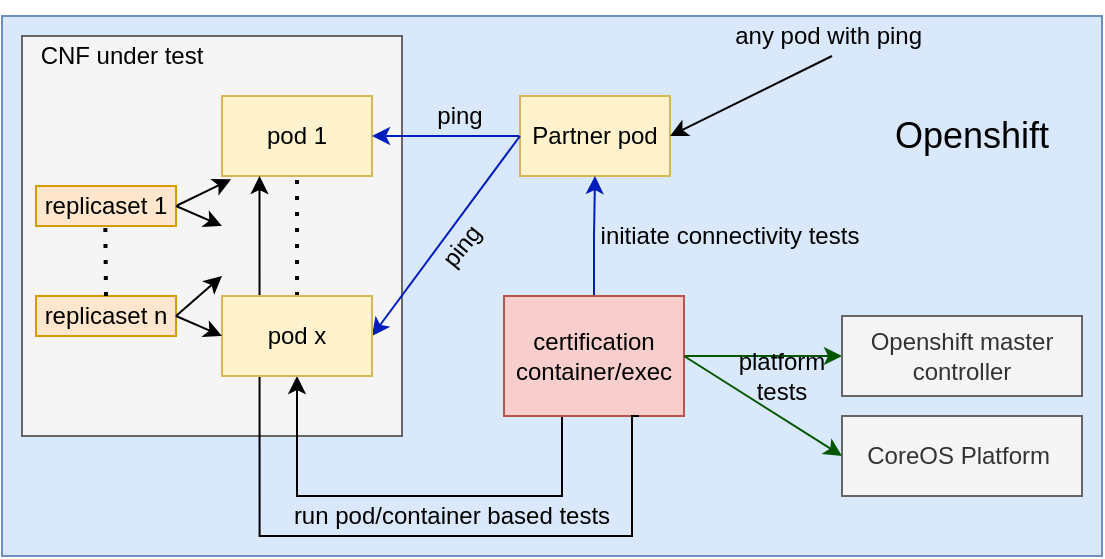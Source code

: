 <mxfile version="14.6.13" type="device"><diagram id="jFMSjIpnFXatA3N6K6Q8" name="Page-1"><mxGraphModel dx="981" dy="559" grid="1" gridSize="10" guides="1" tooltips="1" connect="1" arrows="1" fold="1" page="1" pageScale="1" pageWidth="850" pageHeight="1100" math="0" shadow="0"><root><mxCell id="0"/><mxCell id="1" parent="0"/><mxCell id="Glh_CMaWA9ESUt1G1qD--26" value="" style="rounded=0;whiteSpace=wrap;html=1;fillColor=#dae8fc;strokeColor=#6c8ebf;" vertex="1" parent="1"><mxGeometry x="170" y="220" width="550" height="270" as="geometry"/></mxCell><mxCell id="Glh_CMaWA9ESUt1G1qD--6" value="" style="rounded=0;whiteSpace=wrap;html=1;fillColor=#f5f5f5;strokeColor=#666666;fontColor=#333333;" vertex="1" parent="1"><mxGeometry x="180" y="230" width="190" height="200" as="geometry"/></mxCell><mxCell id="Glh_CMaWA9ESUt1G1qD--2" value="pod 1" style="rounded=0;whiteSpace=wrap;html=1;fillColor=#fff2cc;strokeColor=#d6b656;" vertex="1" parent="1"><mxGeometry x="280" y="260" width="75" height="40" as="geometry"/></mxCell><mxCell id="Glh_CMaWA9ESUt1G1qD--7" value="CNF under test" style="text;html=1;strokeColor=none;fillColor=none;align=center;verticalAlign=middle;whiteSpace=wrap;rounded=0;" vertex="1" parent="1"><mxGeometry x="180" y="230" width="100" height="20" as="geometry"/></mxCell><mxCell id="Glh_CMaWA9ESUt1G1qD--8" value="" style="endArrow=none;dashed=1;html=1;dashPattern=1 3;strokeWidth=2;entryX=0.5;entryY=1;entryDx=0;entryDy=0;" edge="1" parent="1" source="Glh_CMaWA9ESUt1G1qD--4" target="Glh_CMaWA9ESUt1G1qD--2"><mxGeometry width="50" height="50" relative="1" as="geometry"><mxPoint x="400" y="420" as="sourcePoint"/><mxPoint x="450" y="370" as="targetPoint"/></mxGeometry></mxCell><mxCell id="Glh_CMaWA9ESUt1G1qD--11" style="edgeStyle=orthogonalEdgeStyle;rounded=0;orthogonalLoop=1;jettySize=auto;html=1;exitX=0;exitY=0.5;exitDx=0;exitDy=0;entryX=1;entryY=0.5;entryDx=0;entryDy=0;fillColor=#0050ef;strokeColor=#001DBC;" edge="1" parent="1" source="Glh_CMaWA9ESUt1G1qD--9" target="Glh_CMaWA9ESUt1G1qD--2"><mxGeometry relative="1" as="geometry"/></mxCell><mxCell id="Glh_CMaWA9ESUt1G1qD--9" value="Partner pod" style="rounded=0;whiteSpace=wrap;html=1;fillColor=#fff2cc;strokeColor=#d6b656;" vertex="1" parent="1"><mxGeometry x="429" y="260" width="75" height="40" as="geometry"/></mxCell><mxCell id="Glh_CMaWA9ESUt1G1qD--16" style="edgeStyle=orthogonalEdgeStyle;rounded=0;orthogonalLoop=1;jettySize=auto;html=1;exitX=0.5;exitY=0;exitDx=0;exitDy=0;entryX=0.5;entryY=1;entryDx=0;entryDy=0;fillColor=#0050ef;strokeColor=#001DBC;" edge="1" parent="1" source="Glh_CMaWA9ESUt1G1qD--10" target="Glh_CMaWA9ESUt1G1qD--9"><mxGeometry relative="1" as="geometry"/></mxCell><mxCell id="Glh_CMaWA9ESUt1G1qD--19" style="edgeStyle=orthogonalEdgeStyle;rounded=0;orthogonalLoop=1;jettySize=auto;html=1;exitX=0.25;exitY=1;exitDx=0;exitDy=0;entryX=0.5;entryY=1;entryDx=0;entryDy=0;" edge="1" parent="1" source="Glh_CMaWA9ESUt1G1qD--10" target="Glh_CMaWA9ESUt1G1qD--4"><mxGeometry relative="1" as="geometry"><Array as="points"><mxPoint x="450" y="400"/><mxPoint x="450" y="460"/><mxPoint x="318" y="460"/></Array></mxGeometry></mxCell><mxCell id="Glh_CMaWA9ESUt1G1qD--31" style="edgeStyle=none;rounded=0;orthogonalLoop=1;jettySize=auto;html=1;exitX=1;exitY=0.5;exitDx=0;exitDy=0;strokeColor=#005700;fillColor=#008a00;" edge="1" parent="1" source="Glh_CMaWA9ESUt1G1qD--10" target="Glh_CMaWA9ESUt1G1qD--29"><mxGeometry relative="1" as="geometry"/></mxCell><mxCell id="Glh_CMaWA9ESUt1G1qD--10" value="certification container/exec" style="rounded=0;whiteSpace=wrap;html=1;fillColor=#f8cecc;strokeColor=#b85450;" vertex="1" parent="1"><mxGeometry x="421" y="360" width="90" height="60" as="geometry"/></mxCell><mxCell id="Glh_CMaWA9ESUt1G1qD--13" value="" style="endArrow=classic;html=1;exitX=0;exitY=0.5;exitDx=0;exitDy=0;entryX=1;entryY=0.5;entryDx=0;entryDy=0;fillColor=#0050ef;strokeColor=#001DBC;" edge="1" parent="1" source="Glh_CMaWA9ESUt1G1qD--9" target="Glh_CMaWA9ESUt1G1qD--4"><mxGeometry width="50" height="50" relative="1" as="geometry"><mxPoint x="400" y="520" as="sourcePoint"/><mxPoint x="450" y="470" as="targetPoint"/></mxGeometry></mxCell><mxCell id="Glh_CMaWA9ESUt1G1qD--14" value="ping" style="text;html=1;strokeColor=none;fillColor=none;align=center;verticalAlign=middle;whiteSpace=wrap;rounded=0;" vertex="1" parent="1"><mxGeometry x="364" y="260" width="70" height="20" as="geometry"/></mxCell><mxCell id="Glh_CMaWA9ESUt1G1qD--15" value="ping" style="text;html=1;strokeColor=none;fillColor=none;align=center;verticalAlign=middle;whiteSpace=wrap;rounded=0;rotation=309;" vertex="1" parent="1"><mxGeometry x="365" y="325" width="70" height="20" as="geometry"/></mxCell><mxCell id="Glh_CMaWA9ESUt1G1qD--17" value="initiate connectivity tests" style="text;html=1;strokeColor=none;fillColor=none;align=center;verticalAlign=middle;whiteSpace=wrap;rounded=0;" vertex="1" parent="1"><mxGeometry x="459" y="320" width="150" height="20" as="geometry"/></mxCell><mxCell id="Glh_CMaWA9ESUt1G1qD--20" style="edgeStyle=orthogonalEdgeStyle;rounded=0;orthogonalLoop=1;jettySize=auto;html=1;entryX=0.25;entryY=1;entryDx=0;entryDy=0;exitX=0.75;exitY=1;exitDx=0;exitDy=0;" edge="1" parent="1" source="Glh_CMaWA9ESUt1G1qD--10" target="Glh_CMaWA9ESUt1G1qD--2"><mxGeometry relative="1" as="geometry"><mxPoint x="600" y="410" as="sourcePoint"/><mxPoint x="327.5" y="410" as="targetPoint"/><Array as="points"><mxPoint x="485" y="420"/><mxPoint x="485" y="480"/><mxPoint x="299" y="480"/></Array></mxGeometry></mxCell><mxCell id="Glh_CMaWA9ESUt1G1qD--21" value="run pod/container based tests" style="text;html=1;strokeColor=none;fillColor=none;align=center;verticalAlign=middle;whiteSpace=wrap;rounded=0;" vertex="1" parent="1"><mxGeometry x="300" y="460" width="190" height="20" as="geometry"/></mxCell><mxCell id="Glh_CMaWA9ESUt1G1qD--27" value="&lt;font style=&quot;font-size: 18px&quot;&gt;Openshift&lt;/font&gt;" style="text;html=1;strokeColor=none;fillColor=none;align=center;verticalAlign=middle;whiteSpace=wrap;rounded=0;" vertex="1" parent="1"><mxGeometry x="590" y="270" width="130" height="20" as="geometry"/></mxCell><mxCell id="Glh_CMaWA9ESUt1G1qD--29" value="Openshift master controller" style="rounded=0;whiteSpace=wrap;html=1;fillColor=#f5f5f5;strokeColor=#666666;fontColor=#333333;" vertex="1" parent="1"><mxGeometry x="590" y="370" width="120" height="40" as="geometry"/></mxCell><mxCell id="Glh_CMaWA9ESUt1G1qD--30" value="CoreOS Platform&amp;nbsp;" style="rounded=0;whiteSpace=wrap;html=1;fillColor=#f5f5f5;strokeColor=#666666;fontColor=#333333;" vertex="1" parent="1"><mxGeometry x="590" y="420" width="120" height="40" as="geometry"/></mxCell><mxCell id="Glh_CMaWA9ESUt1G1qD--32" style="edgeStyle=none;rounded=0;orthogonalLoop=1;jettySize=auto;html=1;strokeColor=#005700;entryX=0;entryY=0.5;entryDx=0;entryDy=0;fillColor=#008a00;exitX=1;exitY=0.5;exitDx=0;exitDy=0;" edge="1" parent="1" source="Glh_CMaWA9ESUt1G1qD--10" target="Glh_CMaWA9ESUt1G1qD--30"><mxGeometry relative="1" as="geometry"><mxPoint x="500" y="380" as="sourcePoint"/><mxPoint x="600" y="390" as="targetPoint"/></mxGeometry></mxCell><mxCell id="Glh_CMaWA9ESUt1G1qD--33" value="platform tests" style="text;html=1;strokeColor=none;fillColor=none;align=center;verticalAlign=middle;whiteSpace=wrap;rounded=0;" vertex="1" parent="1"><mxGeometry x="540" y="390" width="40" height="20" as="geometry"/></mxCell><mxCell id="Glh_CMaWA9ESUt1G1qD--36" value="any pod with ping&amp;nbsp;" style="text;html=1;strokeColor=none;fillColor=none;align=center;verticalAlign=middle;whiteSpace=wrap;rounded=0;dashed=1;" vertex="1" parent="1"><mxGeometry x="530" y="220" width="110" height="20" as="geometry"/></mxCell><mxCell id="Glh_CMaWA9ESUt1G1qD--38" value="" style="endArrow=classic;html=1;exitX=0.5;exitY=1;exitDx=0;exitDy=0;entryX=1;entryY=0.5;entryDx=0;entryDy=0;" edge="1" parent="1" source="Glh_CMaWA9ESUt1G1qD--36" target="Glh_CMaWA9ESUt1G1qD--9"><mxGeometry width="50" height="50" relative="1" as="geometry"><mxPoint x="400" y="500" as="sourcePoint"/><mxPoint x="450" y="450" as="targetPoint"/></mxGeometry></mxCell><mxCell id="Glh_CMaWA9ESUt1G1qD--39" style="edgeStyle=none;rounded=0;orthogonalLoop=1;jettySize=auto;html=1;exitX=0.5;exitY=0;exitDx=0;exitDy=0;strokeColor=#000000;" edge="1" parent="1" source="Glh_CMaWA9ESUt1G1qD--26" target="Glh_CMaWA9ESUt1G1qD--26"><mxGeometry relative="1" as="geometry"/></mxCell><mxCell id="Glh_CMaWA9ESUt1G1qD--41" style="edgeStyle=none;rounded=0;orthogonalLoop=1;jettySize=auto;html=1;exitX=1;exitY=0.5;exitDx=0;exitDy=0;entryX=0.06;entryY=1.042;entryDx=0;entryDy=0;entryPerimeter=0;strokeColor=#000000;" edge="1" parent="1" source="Glh_CMaWA9ESUt1G1qD--40" target="Glh_CMaWA9ESUt1G1qD--2"><mxGeometry relative="1" as="geometry"/></mxCell><mxCell id="Glh_CMaWA9ESUt1G1qD--40" value="replicaset 1" style="rounded=0;whiteSpace=wrap;html=1;strokeColor=#d79b00;fillColor=#ffe6cc;" vertex="1" parent="1"><mxGeometry x="187" y="305" width="70" height="20" as="geometry"/></mxCell><mxCell id="Glh_CMaWA9ESUt1G1qD--4" value="pod x" style="rounded=0;whiteSpace=wrap;html=1;fillColor=#fff2cc;strokeColor=#d6b656;" vertex="1" parent="1"><mxGeometry x="280" y="360" width="75" height="40" as="geometry"/></mxCell><mxCell id="Glh_CMaWA9ESUt1G1qD--43" value="replicaset n" style="rounded=0;whiteSpace=wrap;html=1;strokeColor=#d79b00;fillColor=#ffe6cc;" vertex="1" parent="1"><mxGeometry x="187" y="360" width="70" height="20" as="geometry"/></mxCell><mxCell id="Glh_CMaWA9ESUt1G1qD--44" value="" style="endArrow=none;dashed=1;html=1;dashPattern=1 3;strokeWidth=2;entryX=0.5;entryY=1;entryDx=0;entryDy=0;" edge="1" parent="1"><mxGeometry width="50" height="50" relative="1" as="geometry"><mxPoint x="222" y="360" as="sourcePoint"/><mxPoint x="221.66" y="325" as="targetPoint"/></mxGeometry></mxCell><mxCell id="Glh_CMaWA9ESUt1G1qD--46" style="edgeStyle=none;rounded=0;orthogonalLoop=1;jettySize=auto;html=1;exitX=1;exitY=0.5;exitDx=0;exitDy=0;entryX=0;entryY=0.5;entryDx=0;entryDy=0;strokeColor=#000000;" edge="1" parent="1" source="Glh_CMaWA9ESUt1G1qD--43" target="Glh_CMaWA9ESUt1G1qD--4"><mxGeometry relative="1" as="geometry"><mxPoint x="267" y="325" as="sourcePoint"/><mxPoint x="294.5" y="311.68" as="targetPoint"/></mxGeometry></mxCell><mxCell id="Glh_CMaWA9ESUt1G1qD--47" style="edgeStyle=none;rounded=0;orthogonalLoop=1;jettySize=auto;html=1;exitX=1;exitY=0.5;exitDx=0;exitDy=0;strokeColor=#000000;" edge="1" parent="1" source="Glh_CMaWA9ESUt1G1qD--43"><mxGeometry relative="1" as="geometry"><mxPoint x="267" y="380" as="sourcePoint"/><mxPoint x="280" y="350" as="targetPoint"/></mxGeometry></mxCell><mxCell id="Glh_CMaWA9ESUt1G1qD--48" style="edgeStyle=none;rounded=0;orthogonalLoop=1;jettySize=auto;html=1;exitX=1;exitY=0.5;exitDx=0;exitDy=0;entryX=0;entryY=0.5;entryDx=0;entryDy=0;strokeColor=#000000;" edge="1" parent="1"><mxGeometry relative="1" as="geometry"><mxPoint x="257" y="315" as="sourcePoint"/><mxPoint x="280" y="325" as="targetPoint"/></mxGeometry></mxCell></root></mxGraphModel></diagram></mxfile>